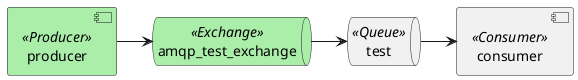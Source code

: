   @startuml
  
    queue  "test" <<Queue>> as Queue
    queue  "amqp_test_exchange" <<Exchange>> as Exchange #aaeeaa 
    
    component  "consumer" <<Consumer>> as Consumer 
    component  "producer" <<Producer>> as Producer #aaeeaa
  
    Producer -> Exchange
    Exchange -> Queue
    Queue -> Consumer
  
  @enduml  
